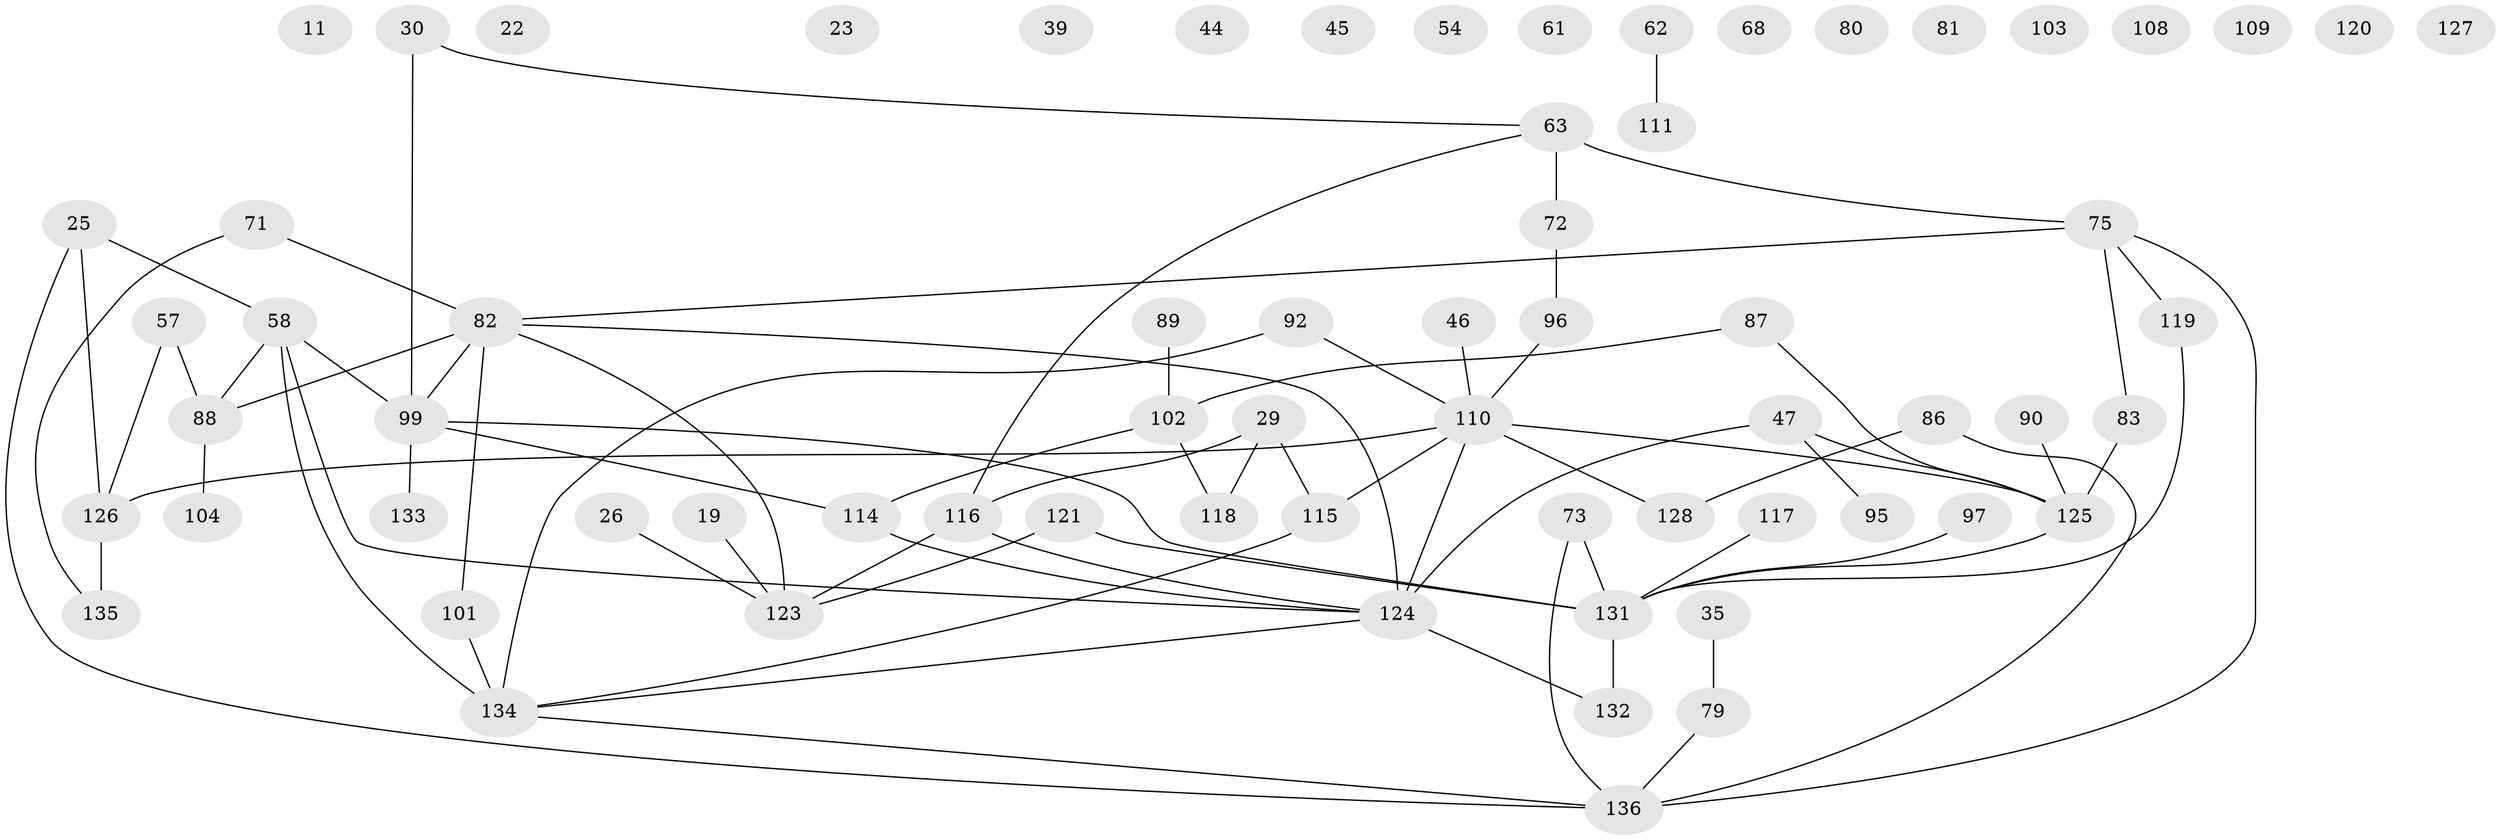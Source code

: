 // original degree distribution, {4: 0.14705882352941177, 2: 0.3014705882352941, 1: 0.14705882352941177, 3: 0.21323529411764705, 5: 0.04411764705882353, 0: 0.11764705882352941, 6: 0.022058823529411766, 7: 0.007352941176470588}
// Generated by graph-tools (version 1.1) at 2025/38/03/09/25 04:38:52]
// undirected, 68 vertices, 77 edges
graph export_dot {
graph [start="1"]
  node [color=gray90,style=filled];
  11;
  19;
  22;
  23;
  25;
  26;
  29;
  30;
  35;
  39;
  44;
  45;
  46;
  47 [super="+5+7"];
  54;
  57 [super="+24"];
  58 [super="+37"];
  61;
  62;
  63 [super="+36"];
  68;
  71;
  72;
  73 [super="+52"];
  75;
  79;
  80;
  81;
  82 [super="+8+70"];
  83;
  86;
  87;
  88 [super="+20+76"];
  89;
  90;
  92;
  95;
  96;
  97;
  99 [super="+12+40"];
  101;
  102 [super="+10+100+42"];
  103;
  104;
  108;
  109;
  110 [super="+65"];
  111;
  114 [super="+98"];
  115 [super="+93"];
  116 [super="+49"];
  117;
  118 [super="+94"];
  119;
  120;
  121;
  123 [super="+84+55+21+9+106+18"];
  124 [super="+51+38+60+66+13+122"];
  125 [super="+31+67+78"];
  126 [super="+17+91+41"];
  127;
  128 [super="+15"];
  131 [super="+107+77"];
  132;
  133;
  134 [super="+69+105+130"];
  135 [super="+129"];
  136 [super="+53"];
  19 -- 123;
  25 -- 58;
  25 -- 126;
  25 -- 136;
  26 -- 123;
  29 -- 115 [weight=2];
  29 -- 116 [weight=2];
  29 -- 118;
  30 -- 63;
  30 -- 99;
  35 -- 79;
  46 -- 110;
  47 -- 95 [weight=2];
  47 -- 125;
  47 -- 124;
  57 -- 88;
  57 -- 126;
  58 -- 134 [weight=4];
  58 -- 99;
  58 -- 88;
  58 -- 124;
  62 -- 111;
  63 -- 75 [weight=2];
  63 -- 72;
  63 -- 116;
  71 -- 82;
  71 -- 135;
  72 -- 96;
  73 -- 136;
  73 -- 131;
  75 -- 83;
  75 -- 119;
  75 -- 136 [weight=2];
  75 -- 82;
  79 -- 136;
  82 -- 99;
  82 -- 101;
  82 -- 88 [weight=2];
  82 -- 124;
  82 -- 123;
  83 -- 125;
  86 -- 136;
  86 -- 128;
  87 -- 125;
  87 -- 102;
  88 -- 104;
  89 -- 102;
  90 -- 125;
  92 -- 110;
  92 -- 134;
  96 -- 110;
  97 -- 131;
  99 -- 131 [weight=2];
  99 -- 114 [weight=2];
  99 -- 133;
  101 -- 134;
  102 -- 114;
  102 -- 118;
  110 -- 128;
  110 -- 115;
  110 -- 125 [weight=2];
  110 -- 126 [weight=2];
  110 -- 124 [weight=2];
  114 -- 124;
  115 -- 134;
  116 -- 123;
  116 -- 124;
  117 -- 131;
  119 -- 131;
  121 -- 131;
  121 -- 123;
  124 -- 134;
  124 -- 132;
  125 -- 131;
  126 -- 135 [weight=2];
  131 -- 132;
  134 -- 136 [weight=2];
}
